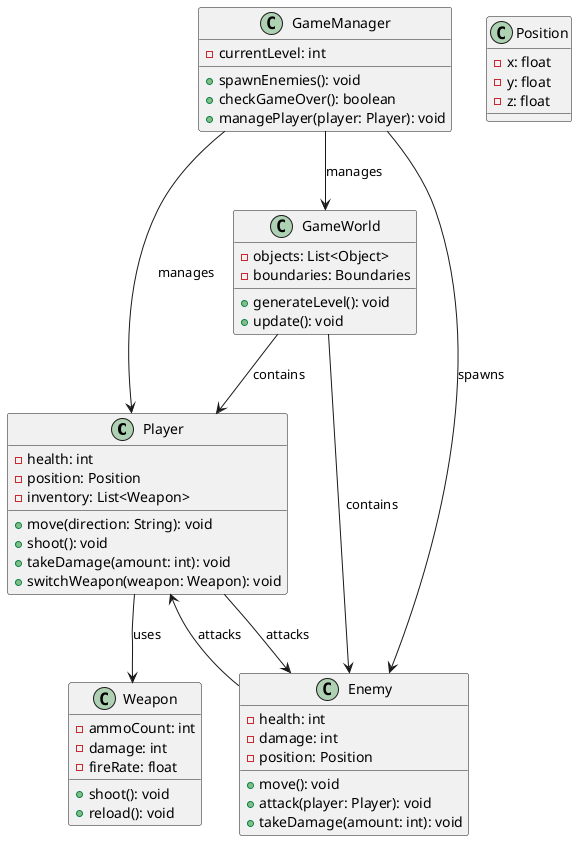 @startuml
'https://plantuml.com/class-diagram

' Define the Player class
class Player {
  - health: int
  - position: Position
  - inventory: List<Weapon>
  + move(direction: String): void
  + shoot(): void
  + takeDamage(amount: int): void
  + switchWeapon(weapon: Weapon): void
}

' Define the Weapon class
class Weapon {
  - ammoCount: int
  - damage: int
  - fireRate: float
  + shoot(): void
  + reload(): void
}

' Define the Enemy class
class Enemy {
  - health: int
  - damage: int
  - position: Position
  + move(): void
  + attack(player: Player): void
  + takeDamage(amount: int): void
}

' Define the GameWorld class
class GameWorld {
  - objects: List<Object>
  - boundaries: Boundaries
  + generateLevel(): void
  + update(): void
}

' Define the Position class to represent coordinates
class Position {
  - x: float
  - y: float
  - z: float
}

' Define the GameManager class
class GameManager {
  - currentLevel: int
  + spawnEnemies(): void
  + checkGameOver(): boolean
  + managePlayer(player: Player): void
}

' Define relationships between classes
GameManager --> Player : manages
GameManager --> Enemy : spawns
GameManager --> GameWorld : manages
Player --> Weapon : uses
Player --> Enemy : attacks
Enemy --> Player : attacks
GameWorld --> Enemy : contains
GameWorld --> Player : contains

@enduml